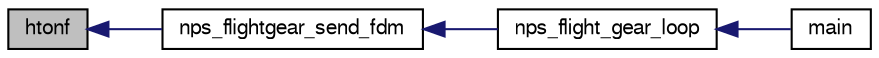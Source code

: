 digraph "htonf"
{
  edge [fontname="FreeSans",fontsize="10",labelfontname="FreeSans",labelfontsize="10"];
  node [fontname="FreeSans",fontsize="10",shape=record];
  rankdir="LR";
  Node1 [label="htonf",height=0.2,width=0.4,color="black", fillcolor="grey75", style="filled", fontcolor="black"];
  Node1 -> Node2 [dir="back",color="midnightblue",fontsize="10",style="solid",fontname="FreeSans"];
  Node2 [label="nps_flightgear_send_fdm",height=0.2,width=0.4,color="black", fillcolor="white", style="filled",URL="$nps__flightgear_8h.html#abaad453431e1fcbe9da597d2389250b8",tooltip="Send FlightGear FDM packet For visualization with moving surfaces (elevator, propeller etc)..."];
  Node2 -> Node3 [dir="back",color="midnightblue",fontsize="10",style="solid",fontname="FreeSans"];
  Node3 [label="nps_flight_gear_loop",height=0.2,width=0.4,color="black", fillcolor="white", style="filled",URL="$nps__main__common_8c.html#a09501c15e6e1dd4d027eb3fc37787a4c"];
  Node3 -> Node4 [dir="back",color="midnightblue",fontsize="10",style="solid",fontname="FreeSans"];
  Node4 [label="main",height=0.2,width=0.4,color="black", fillcolor="white", style="filled",URL="$nps__main__hitl_8c.html#a3c04138a5bfe5d72780bb7e82a18e627"];
}
